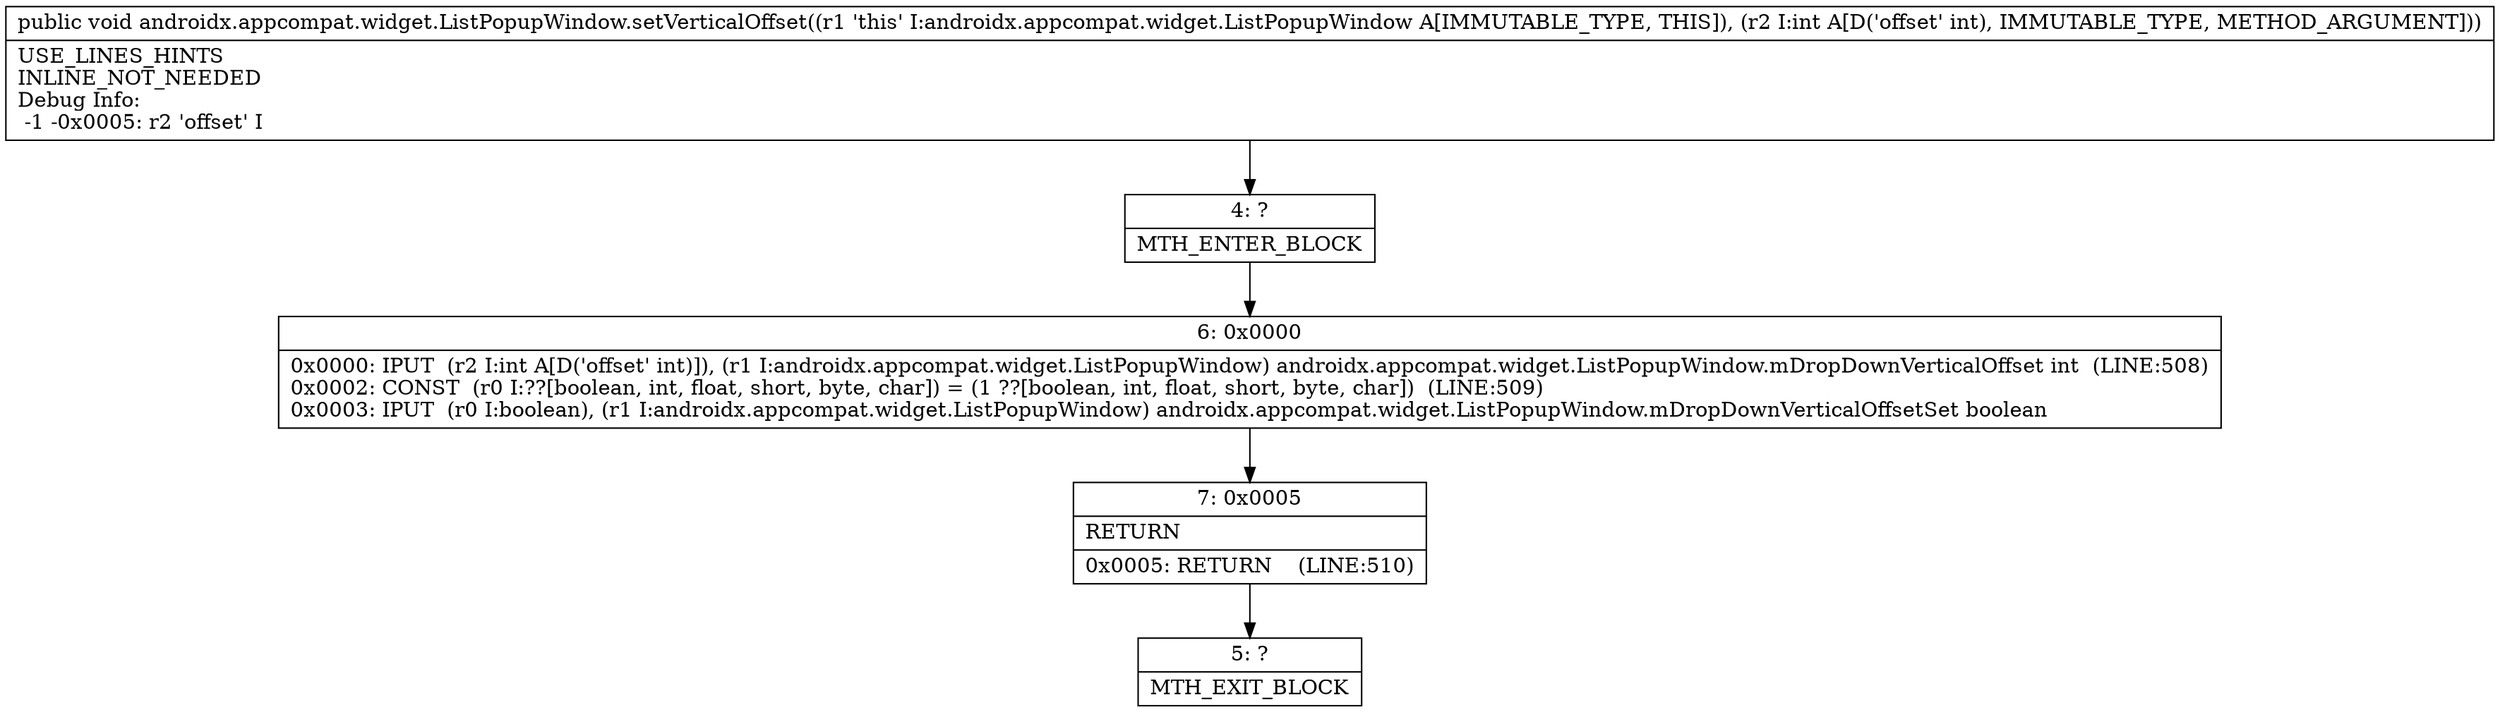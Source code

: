 digraph "CFG forandroidx.appcompat.widget.ListPopupWindow.setVerticalOffset(I)V" {
Node_4 [shape=record,label="{4\:\ ?|MTH_ENTER_BLOCK\l}"];
Node_6 [shape=record,label="{6\:\ 0x0000|0x0000: IPUT  (r2 I:int A[D('offset' int)]), (r1 I:androidx.appcompat.widget.ListPopupWindow) androidx.appcompat.widget.ListPopupWindow.mDropDownVerticalOffset int  (LINE:508)\l0x0002: CONST  (r0 I:??[boolean, int, float, short, byte, char]) = (1 ??[boolean, int, float, short, byte, char])  (LINE:509)\l0x0003: IPUT  (r0 I:boolean), (r1 I:androidx.appcompat.widget.ListPopupWindow) androidx.appcompat.widget.ListPopupWindow.mDropDownVerticalOffsetSet boolean \l}"];
Node_7 [shape=record,label="{7\:\ 0x0005|RETURN\l|0x0005: RETURN    (LINE:510)\l}"];
Node_5 [shape=record,label="{5\:\ ?|MTH_EXIT_BLOCK\l}"];
MethodNode[shape=record,label="{public void androidx.appcompat.widget.ListPopupWindow.setVerticalOffset((r1 'this' I:androidx.appcompat.widget.ListPopupWindow A[IMMUTABLE_TYPE, THIS]), (r2 I:int A[D('offset' int), IMMUTABLE_TYPE, METHOD_ARGUMENT]))  | USE_LINES_HINTS\lINLINE_NOT_NEEDED\lDebug Info:\l  \-1 \-0x0005: r2 'offset' I\l}"];
MethodNode -> Node_4;Node_4 -> Node_6;
Node_6 -> Node_7;
Node_7 -> Node_5;
}

